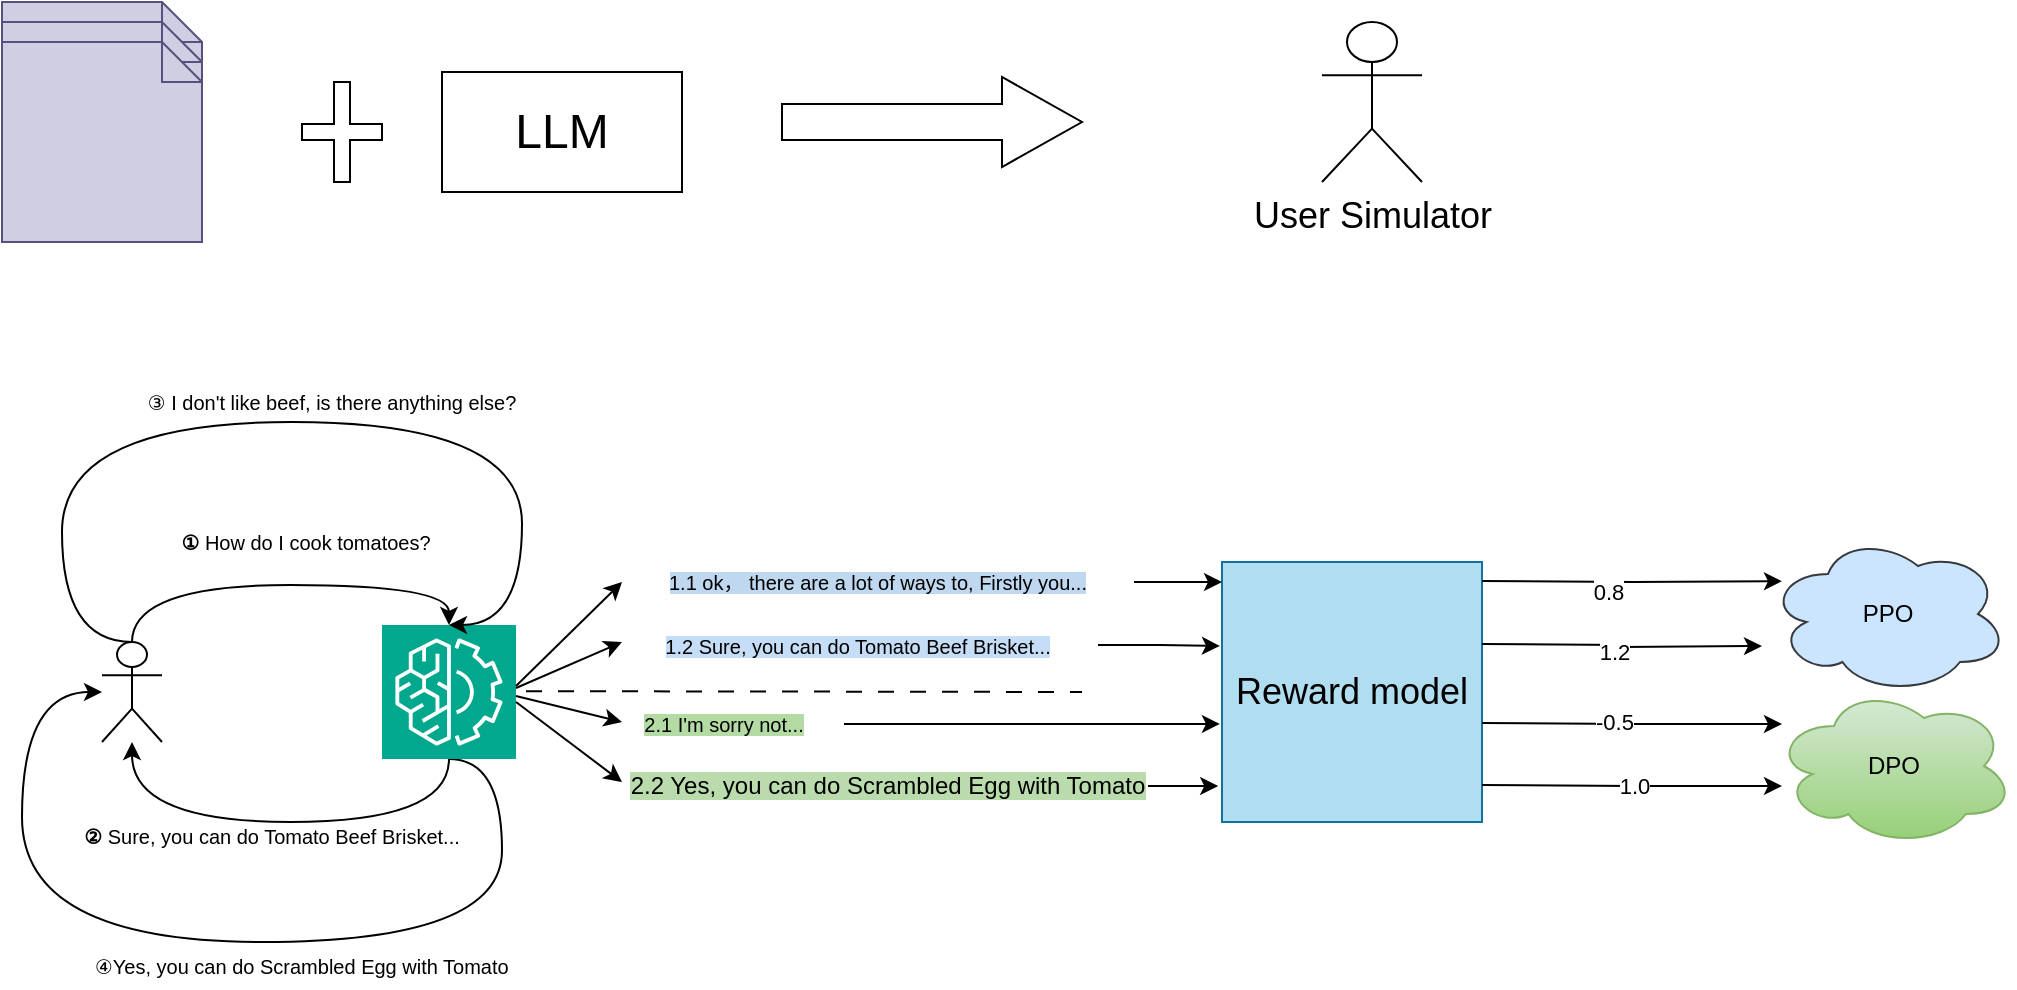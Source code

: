 <mxfile version="21.8.2" type="github">
  <diagram name="第 1 页" id="W85m1tSXvpmhPucDmNgN">
    <mxGraphModel dx="1434" dy="790" grid="0" gridSize="10" guides="0" tooltips="1" connect="0" arrows="0" fold="1" page="0" pageScale="1" pageWidth="583" pageHeight="827" math="0" shadow="0">
      <root>
        <mxCell id="0" />
        <mxCell id="1" parent="0" />
        <mxCell id="ncwIcXT62p0Sn7VJ6r_n-5" value="" style="html=1;shadow=0;dashed=0;align=center;verticalAlign=middle;shape=mxgraph.arrows2.arrow;dy=0.6;dx=40;notch=0;" parent="1" vertex="1">
          <mxGeometry x="400" y="197.5" width="150" height="45" as="geometry" />
        </mxCell>
        <mxCell id="ncwIcXT62p0Sn7VJ6r_n-6" value="" style="shape=cross;whiteSpace=wrap;html=1;" parent="1" vertex="1">
          <mxGeometry x="160" y="200" width="40" height="50" as="geometry" />
        </mxCell>
        <mxCell id="ncwIcXT62p0Sn7VJ6r_n-7" value="&lt;font style=&quot;font-size: 24px;&quot;&gt;LLM&lt;/font&gt;" style="rounded=0;whiteSpace=wrap;html=1;" parent="1" vertex="1">
          <mxGeometry x="230" y="195" width="120" height="60" as="geometry" />
        </mxCell>
        <mxCell id="ncwIcXT62p0Sn7VJ6r_n-9" value="" style="group" parent="1" vertex="1" connectable="0">
          <mxGeometry x="10" y="160" width="100" height="120" as="geometry" />
        </mxCell>
        <mxCell id="ncwIcXT62p0Sn7VJ6r_n-2" value="" style="shape=note;size=20;whiteSpace=wrap;html=1;fillColor=#d0cee2;strokeColor=#56517e;" parent="ncwIcXT62p0Sn7VJ6r_n-9" vertex="1">
          <mxGeometry width="100" height="100" as="geometry" />
        </mxCell>
        <mxCell id="ncwIcXT62p0Sn7VJ6r_n-3" value="" style="shape=note;size=20;whiteSpace=wrap;html=1;fillColor=#d0cee2;strokeColor=#56517e;" parent="ncwIcXT62p0Sn7VJ6r_n-9" vertex="1">
          <mxGeometry y="10" width="100" height="100" as="geometry" />
        </mxCell>
        <mxCell id="ncwIcXT62p0Sn7VJ6r_n-4" value="" style="shape=note;size=20;whiteSpace=wrap;html=1;fillColor=#d0cee2;strokeColor=#56517e;" parent="ncwIcXT62p0Sn7VJ6r_n-9" vertex="1">
          <mxGeometry y="20" width="100" height="100" as="geometry" />
        </mxCell>
        <mxCell id="ncwIcXT62p0Sn7VJ6r_n-14" value="&lt;font style=&quot;font-size: 18px;&quot;&gt;User Simulator&lt;/font&gt;" style="shape=umlActor;verticalLabelPosition=bottom;verticalAlign=top;html=1;outlineConnect=0;" parent="1" vertex="1">
          <mxGeometry x="670" y="170" width="50" height="80" as="geometry" />
        </mxCell>
        <mxCell id="7CWbrwUq-kVvmyiY_6K8-3" style="edgeStyle=orthogonalEdgeStyle;rounded=0;orthogonalLoop=1;jettySize=auto;html=1;exitX=0.5;exitY=1;exitDx=0;exitDy=0;exitPerimeter=0;curved=1;" edge="1" parent="1" source="ncwIcXT62p0Sn7VJ6r_n-19" target="ncwIcXT62p0Sn7VJ6r_n-21">
          <mxGeometry relative="1" as="geometry">
            <mxPoint x="76.5" y="584.5" as="targetPoint" />
            <mxPoint x="230" y="563" as="sourcePoint" />
            <Array as="points">
              <mxPoint x="234" y="570" />
              <mxPoint x="75" y="570" />
            </Array>
          </mxGeometry>
        </mxCell>
        <mxCell id="7CWbrwUq-kVvmyiY_6K8-9" style="edgeStyle=orthogonalEdgeStyle;rounded=0;orthogonalLoop=1;jettySize=auto;html=1;exitX=0.5;exitY=1;exitDx=0;exitDy=0;exitPerimeter=0;curved=1;" edge="1" parent="1" source="ncwIcXT62p0Sn7VJ6r_n-19" target="ncwIcXT62p0Sn7VJ6r_n-21">
          <mxGeometry relative="1" as="geometry">
            <Array as="points">
              <mxPoint x="260" y="539" />
              <mxPoint x="260" y="630" />
              <mxPoint x="20" y="630" />
              <mxPoint x="20" y="505" />
            </Array>
          </mxGeometry>
        </mxCell>
        <mxCell id="ncwIcXT62p0Sn7VJ6r_n-19" value="" style="sketch=0;points=[[0,0,0],[0.25,0,0],[0.5,0,0],[0.75,0,0],[1,0,0],[0,1,0],[0.25,1,0],[0.5,1,0],[0.75,1,0],[1,1,0],[0,0.25,0],[0,0.5,0],[0,0.75,0],[1,0.25,0],[1,0.5,0],[1,0.75,0]];outlineConnect=0;fontColor=#232F3E;fillColor=#01A88D;strokeColor=#ffffff;dashed=0;verticalLabelPosition=bottom;verticalAlign=top;align=center;html=1;fontSize=12;fontStyle=0;aspect=fixed;shape=mxgraph.aws4.resourceIcon;resIcon=mxgraph.aws4.machine_learning;" parent="1" vertex="1">
          <mxGeometry x="200" y="471.5" width="67" height="67" as="geometry" />
        </mxCell>
        <mxCell id="ncwIcXT62p0Sn7VJ6r_n-21" value="" style="shape=umlActor;verticalLabelPosition=bottom;verticalAlign=top;html=1;outlineConnect=0;" parent="1" vertex="1">
          <mxGeometry x="60" y="480" width="30" height="50" as="geometry" />
        </mxCell>
        <mxCell id="ncwIcXT62p0Sn7VJ6r_n-28" value="&lt;font style=&quot;font-size: 10px;&quot;&gt;&lt;b style=&quot;&quot;&gt;①&lt;/b&gt; How do I cook tomatoes?&lt;/font&gt;" style="text;strokeColor=none;align=center;fillColor=none;html=1;verticalAlign=middle;whiteSpace=wrap;rounded=0;" parent="1" vertex="1">
          <mxGeometry x="52" y="420" width="220" height="20" as="geometry" />
        </mxCell>
        <mxCell id="ncwIcXT62p0Sn7VJ6r_n-31" value="" style="endArrow=classic;html=1;rounded=0;" parent="1" edge="1">
          <mxGeometry width="50" height="50" relative="1" as="geometry">
            <mxPoint x="267" y="507" as="sourcePoint" />
            <mxPoint x="320" y="520" as="targetPoint" />
          </mxGeometry>
        </mxCell>
        <mxCell id="ncwIcXT62p0Sn7VJ6r_n-32" value="" style="endArrow=classic;html=1;rounded=0;" parent="1" edge="1">
          <mxGeometry width="50" height="50" relative="1" as="geometry">
            <mxPoint x="267" y="503" as="sourcePoint" />
            <mxPoint x="320" y="480" as="targetPoint" />
          </mxGeometry>
        </mxCell>
        <mxCell id="ncwIcXT62p0Sn7VJ6r_n-47" value="&lt;font style=&quot;font-size: 10px; background-color: rgb(197, 221, 246);&quot;&gt;1.2 Sure, you can do Tomato Beef Brisket...&lt;/font&gt;" style="text;strokeColor=none;align=center;fillColor=none;html=1;verticalAlign=middle;whiteSpace=wrap;rounded=0;" parent="1" vertex="1">
          <mxGeometry x="318" y="471.5" width="240" height="20" as="geometry" />
        </mxCell>
        <mxCell id="ncwIcXT62p0Sn7VJ6r_n-59" value="DPO" style="ellipse;shape=cloud;whiteSpace=wrap;html=1;fillColor=#d5e8d4;gradientColor=#97d077;strokeColor=#82b366;" parent="1" vertex="1">
          <mxGeometry x="896" y="502" width="120" height="80" as="geometry" />
        </mxCell>
        <mxCell id="ncwIcXT62p0Sn7VJ6r_n-60" value="PPO" style="ellipse;shape=cloud;whiteSpace=wrap;html=1;fillColor=#cce5ff;strokeColor=#36393d;" parent="1" vertex="1">
          <mxGeometry x="893" y="426" width="120" height="80" as="geometry" />
        </mxCell>
        <mxCell id="ncwIcXT62p0Sn7VJ6r_n-69" value="&lt;font style=&quot;font-size: 10px;&quot;&gt;&lt;font style=&quot;&quot;&gt;&lt;b style=&quot;&quot;&gt;②&lt;/b&gt;&amp;nbsp;&lt;/font&gt;Sure, you can do Tomato Beef Brisket...&lt;/font&gt;" style="text;strokeColor=none;align=center;fillColor=none;html=1;verticalAlign=middle;whiteSpace=wrap;rounded=0;" parent="1" vertex="1">
          <mxGeometry x="13" y="562" width="264" height="30" as="geometry" />
        </mxCell>
        <mxCell id="7CWbrwUq-kVvmyiY_6K8-4" style="edgeStyle=orthogonalEdgeStyle;rounded=0;orthogonalLoop=1;jettySize=auto;html=1;exitX=0.5;exitY=0;exitDx=0;exitDy=0;exitPerimeter=0;entryX=0.5;entryY=0;entryDx=0;entryDy=0;entryPerimeter=0;curved=1;" edge="1" parent="1" source="ncwIcXT62p0Sn7VJ6r_n-21" target="ncwIcXT62p0Sn7VJ6r_n-19">
          <mxGeometry relative="1" as="geometry" />
        </mxCell>
        <mxCell id="7CWbrwUq-kVvmyiY_6K8-6" style="edgeStyle=orthogonalEdgeStyle;rounded=0;orthogonalLoop=1;jettySize=auto;html=1;exitX=0.5;exitY=0;exitDx=0;exitDy=0;exitPerimeter=0;entryX=0.5;entryY=0;entryDx=0;entryDy=0;entryPerimeter=0;curved=1;" edge="1" parent="1" source="ncwIcXT62p0Sn7VJ6r_n-21" target="ncwIcXT62p0Sn7VJ6r_n-19">
          <mxGeometry relative="1" as="geometry">
            <Array as="points">
              <mxPoint x="40" y="480" />
              <mxPoint x="40" y="370" />
              <mxPoint x="270" y="370" />
              <mxPoint x="270" y="472" />
            </Array>
          </mxGeometry>
        </mxCell>
        <mxCell id="7CWbrwUq-kVvmyiY_6K8-7" value="&lt;font style=&quot;font-size: 10px;&quot;&gt;③ I don&#39;t like beef, is there anything else?&lt;/font&gt;" style="text;strokeColor=none;align=center;fillColor=none;html=1;verticalAlign=middle;whiteSpace=wrap;rounded=0;" vertex="1" parent="1">
          <mxGeometry x="30" y="350" width="290" height="20" as="geometry" />
        </mxCell>
        <mxCell id="7CWbrwUq-kVvmyiY_6K8-10" value="&lt;font style=&quot;font-size: 10px; background-color: rgb(181, 219, 165);&quot;&gt;2.1 I&#39;m sorry not...&lt;/font&gt;" style="text;strokeColor=none;align=center;fillColor=none;html=1;verticalAlign=middle;whiteSpace=wrap;rounded=0;" vertex="1" parent="1">
          <mxGeometry x="311" y="512" width="120" height="18" as="geometry" />
        </mxCell>
        <mxCell id="7CWbrwUq-kVvmyiY_6K8-11" value="&lt;span style=&quot;background-color: rgb(186, 220, 172);&quot;&gt;2.2 Yes, you can do&amp;nbsp;Scrambled Egg with Tomato&lt;/span&gt;" style="text;strokeColor=none;align=center;fillColor=none;html=1;verticalAlign=middle;whiteSpace=wrap;rounded=0;" vertex="1" parent="1">
          <mxGeometry x="323" y="542" width="260" height="20" as="geometry" />
        </mxCell>
        <mxCell id="7CWbrwUq-kVvmyiY_6K8-12" value="&lt;font style=&quot;font-size: 10px;&quot;&gt;&amp;nbsp;④Yes, you can do Scrambled Egg with Tomato&lt;/font&gt;" style="text;strokeColor=none;align=center;fillColor=none;html=1;verticalAlign=middle;whiteSpace=wrap;rounded=0;" vertex="1" parent="1">
          <mxGeometry x="29" y="631" width="259" height="22" as="geometry" />
        </mxCell>
        <mxCell id="7CWbrwUq-kVvmyiY_6K8-13" value="" style="endArrow=classic;html=1;rounded=0;" edge="1" parent="1">
          <mxGeometry width="50" height="50" relative="1" as="geometry">
            <mxPoint x="267" y="502" as="sourcePoint" />
            <mxPoint x="320" y="450" as="targetPoint" />
          </mxGeometry>
        </mxCell>
        <mxCell id="7CWbrwUq-kVvmyiY_6K8-14" value="" style="endArrow=classic;html=1;rounded=0;" edge="1" parent="1">
          <mxGeometry width="50" height="50" relative="1" as="geometry">
            <mxPoint x="267" y="510" as="sourcePoint" />
            <mxPoint x="320" y="550" as="targetPoint" />
          </mxGeometry>
        </mxCell>
        <mxCell id="7CWbrwUq-kVvmyiY_6K8-17" value="&lt;font style=&quot;font-size: 10px; background-color: rgb(191, 215, 239);&quot;&gt;1.1 ok， there are a lot of ways to, Firstly you...&lt;/font&gt;" style="text;strokeColor=none;align=center;fillColor=none;html=1;verticalAlign=middle;whiteSpace=wrap;rounded=0;" vertex="1" parent="1">
          <mxGeometry x="320" y="440" width="256" height="20" as="geometry" />
        </mxCell>
        <mxCell id="7CWbrwUq-kVvmyiY_6K8-18" value="" style="endArrow=none;html=1;rounded=0;dashed=1;dashPattern=8 8;" edge="1" parent="1">
          <mxGeometry width="50" height="50" relative="1" as="geometry">
            <mxPoint x="272" y="504.58" as="sourcePoint" />
            <mxPoint x="550" y="505" as="targetPoint" />
          </mxGeometry>
        </mxCell>
        <mxCell id="7CWbrwUq-kVvmyiY_6K8-21" value="&lt;font style=&quot;font-size: 18px;&quot;&gt;Reward model&lt;/font&gt;" style="rounded=0;whiteSpace=wrap;html=1;fillColor=#b1ddf0;strokeColor=#10739e;" vertex="1" parent="1">
          <mxGeometry x="620" y="440" width="130" height="130" as="geometry" />
        </mxCell>
        <mxCell id="7CWbrwUq-kVvmyiY_6K8-24" style="edgeStyle=orthogonalEdgeStyle;rounded=0;orthogonalLoop=1;jettySize=auto;html=1;exitX=1;exitY=0.5;exitDx=0;exitDy=0;entryX=0;entryY=0.077;entryDx=0;entryDy=0;entryPerimeter=0;" edge="1" parent="1" source="7CWbrwUq-kVvmyiY_6K8-17" target="7CWbrwUq-kVvmyiY_6K8-21">
          <mxGeometry relative="1" as="geometry" />
        </mxCell>
        <mxCell id="7CWbrwUq-kVvmyiY_6K8-26" style="edgeStyle=orthogonalEdgeStyle;rounded=0;orthogonalLoop=1;jettySize=auto;html=1;exitX=1;exitY=0.5;exitDx=0;exitDy=0;entryX=-0.008;entryY=0.323;entryDx=0;entryDy=0;entryPerimeter=0;" edge="1" parent="1" source="ncwIcXT62p0Sn7VJ6r_n-47" target="7CWbrwUq-kVvmyiY_6K8-21">
          <mxGeometry relative="1" as="geometry" />
        </mxCell>
        <mxCell id="7CWbrwUq-kVvmyiY_6K8-30" style="edgeStyle=orthogonalEdgeStyle;rounded=0;orthogonalLoop=1;jettySize=auto;html=1;exitX=1;exitY=0.5;exitDx=0;exitDy=0;entryX=-0.008;entryY=0.623;entryDx=0;entryDy=0;entryPerimeter=0;" edge="1" parent="1" source="7CWbrwUq-kVvmyiY_6K8-10" target="7CWbrwUq-kVvmyiY_6K8-21">
          <mxGeometry relative="1" as="geometry" />
        </mxCell>
        <mxCell id="7CWbrwUq-kVvmyiY_6K8-35" style="edgeStyle=orthogonalEdgeStyle;rounded=0;orthogonalLoop=1;jettySize=auto;html=1;exitX=1;exitY=0.5;exitDx=0;exitDy=0;entryX=-0.015;entryY=0.869;entryDx=0;entryDy=0;entryPerimeter=0;" edge="1" parent="1" source="7CWbrwUq-kVvmyiY_6K8-11" target="7CWbrwUq-kVvmyiY_6K8-21">
          <mxGeometry relative="1" as="geometry" />
        </mxCell>
        <mxCell id="7CWbrwUq-kVvmyiY_6K8-38" style="edgeStyle=orthogonalEdgeStyle;rounded=0;orthogonalLoop=1;jettySize=auto;html=1;exitX=1;exitY=0.5;exitDx=0;exitDy=0;entryX=0.081;entryY=0.309;entryDx=0;entryDy=0;entryPerimeter=0;" edge="1" parent="1">
          <mxGeometry relative="1" as="geometry">
            <mxPoint x="750" y="449.5" as="sourcePoint" />
            <mxPoint x="899.985" y="449.61" as="targetPoint" />
          </mxGeometry>
        </mxCell>
        <mxCell id="7CWbrwUq-kVvmyiY_6K8-42" value="0.8" style="edgeLabel;html=1;align=center;verticalAlign=middle;resizable=0;points=[];" vertex="1" connectable="0" parent="7CWbrwUq-kVvmyiY_6K8-38">
          <mxGeometry x="-0.096" y="-4" relative="1" as="geometry">
            <mxPoint x="-5" y="1" as="offset" />
          </mxGeometry>
        </mxCell>
        <mxCell id="7CWbrwUq-kVvmyiY_6K8-39" style="edgeStyle=orthogonalEdgeStyle;rounded=0;orthogonalLoop=1;jettySize=auto;html=1;exitX=1;exitY=0.5;exitDx=0;exitDy=0;" edge="1" parent="1">
          <mxGeometry relative="1" as="geometry">
            <mxPoint x="750" y="481" as="sourcePoint" />
            <mxPoint x="890" y="482" as="targetPoint" />
          </mxGeometry>
        </mxCell>
        <mxCell id="7CWbrwUq-kVvmyiY_6K8-47" value="1.2" style="edgeLabel;html=1;align=center;verticalAlign=middle;resizable=0;points=[];" vertex="1" connectable="0" parent="7CWbrwUq-kVvmyiY_6K8-39">
          <mxGeometry x="-0.07" y="-3" relative="1" as="geometry">
            <mxPoint as="offset" />
          </mxGeometry>
        </mxCell>
        <mxCell id="7CWbrwUq-kVvmyiY_6K8-40" style="edgeStyle=orthogonalEdgeStyle;rounded=0;orthogonalLoop=1;jettySize=auto;html=1;exitX=1;exitY=0.5;exitDx=0;exitDy=0;entryX=0.081;entryY=0.309;entryDx=0;entryDy=0;entryPerimeter=0;" edge="1" parent="1">
          <mxGeometry relative="1" as="geometry">
            <mxPoint x="750" y="520.5" as="sourcePoint" />
            <mxPoint x="900" y="521" as="targetPoint" />
          </mxGeometry>
        </mxCell>
        <mxCell id="7CWbrwUq-kVvmyiY_6K8-44" value="-0.5" style="edgeLabel;html=1;align=center;verticalAlign=middle;resizable=0;points=[];" vertex="1" connectable="0" parent="7CWbrwUq-kVvmyiY_6K8-40">
          <mxGeometry x="-0.123" y="1" relative="1" as="geometry">
            <mxPoint as="offset" />
          </mxGeometry>
        </mxCell>
        <mxCell id="7CWbrwUq-kVvmyiY_6K8-41" style="edgeStyle=orthogonalEdgeStyle;rounded=0;orthogonalLoop=1;jettySize=auto;html=1;exitX=1;exitY=0.5;exitDx=0;exitDy=0;entryX=0.081;entryY=0.309;entryDx=0;entryDy=0;entryPerimeter=0;" edge="1" parent="1">
          <mxGeometry relative="1" as="geometry">
            <mxPoint x="750" y="551.5" as="sourcePoint" />
            <mxPoint x="900" y="552" as="targetPoint" />
          </mxGeometry>
        </mxCell>
        <mxCell id="7CWbrwUq-kVvmyiY_6K8-45" value="1.0" style="edgeLabel;html=1;align=center;verticalAlign=middle;resizable=0;points=[];" vertex="1" connectable="0" parent="7CWbrwUq-kVvmyiY_6K8-41">
          <mxGeometry x="0.003" relative="1" as="geometry">
            <mxPoint as="offset" />
          </mxGeometry>
        </mxCell>
      </root>
    </mxGraphModel>
  </diagram>
</mxfile>
